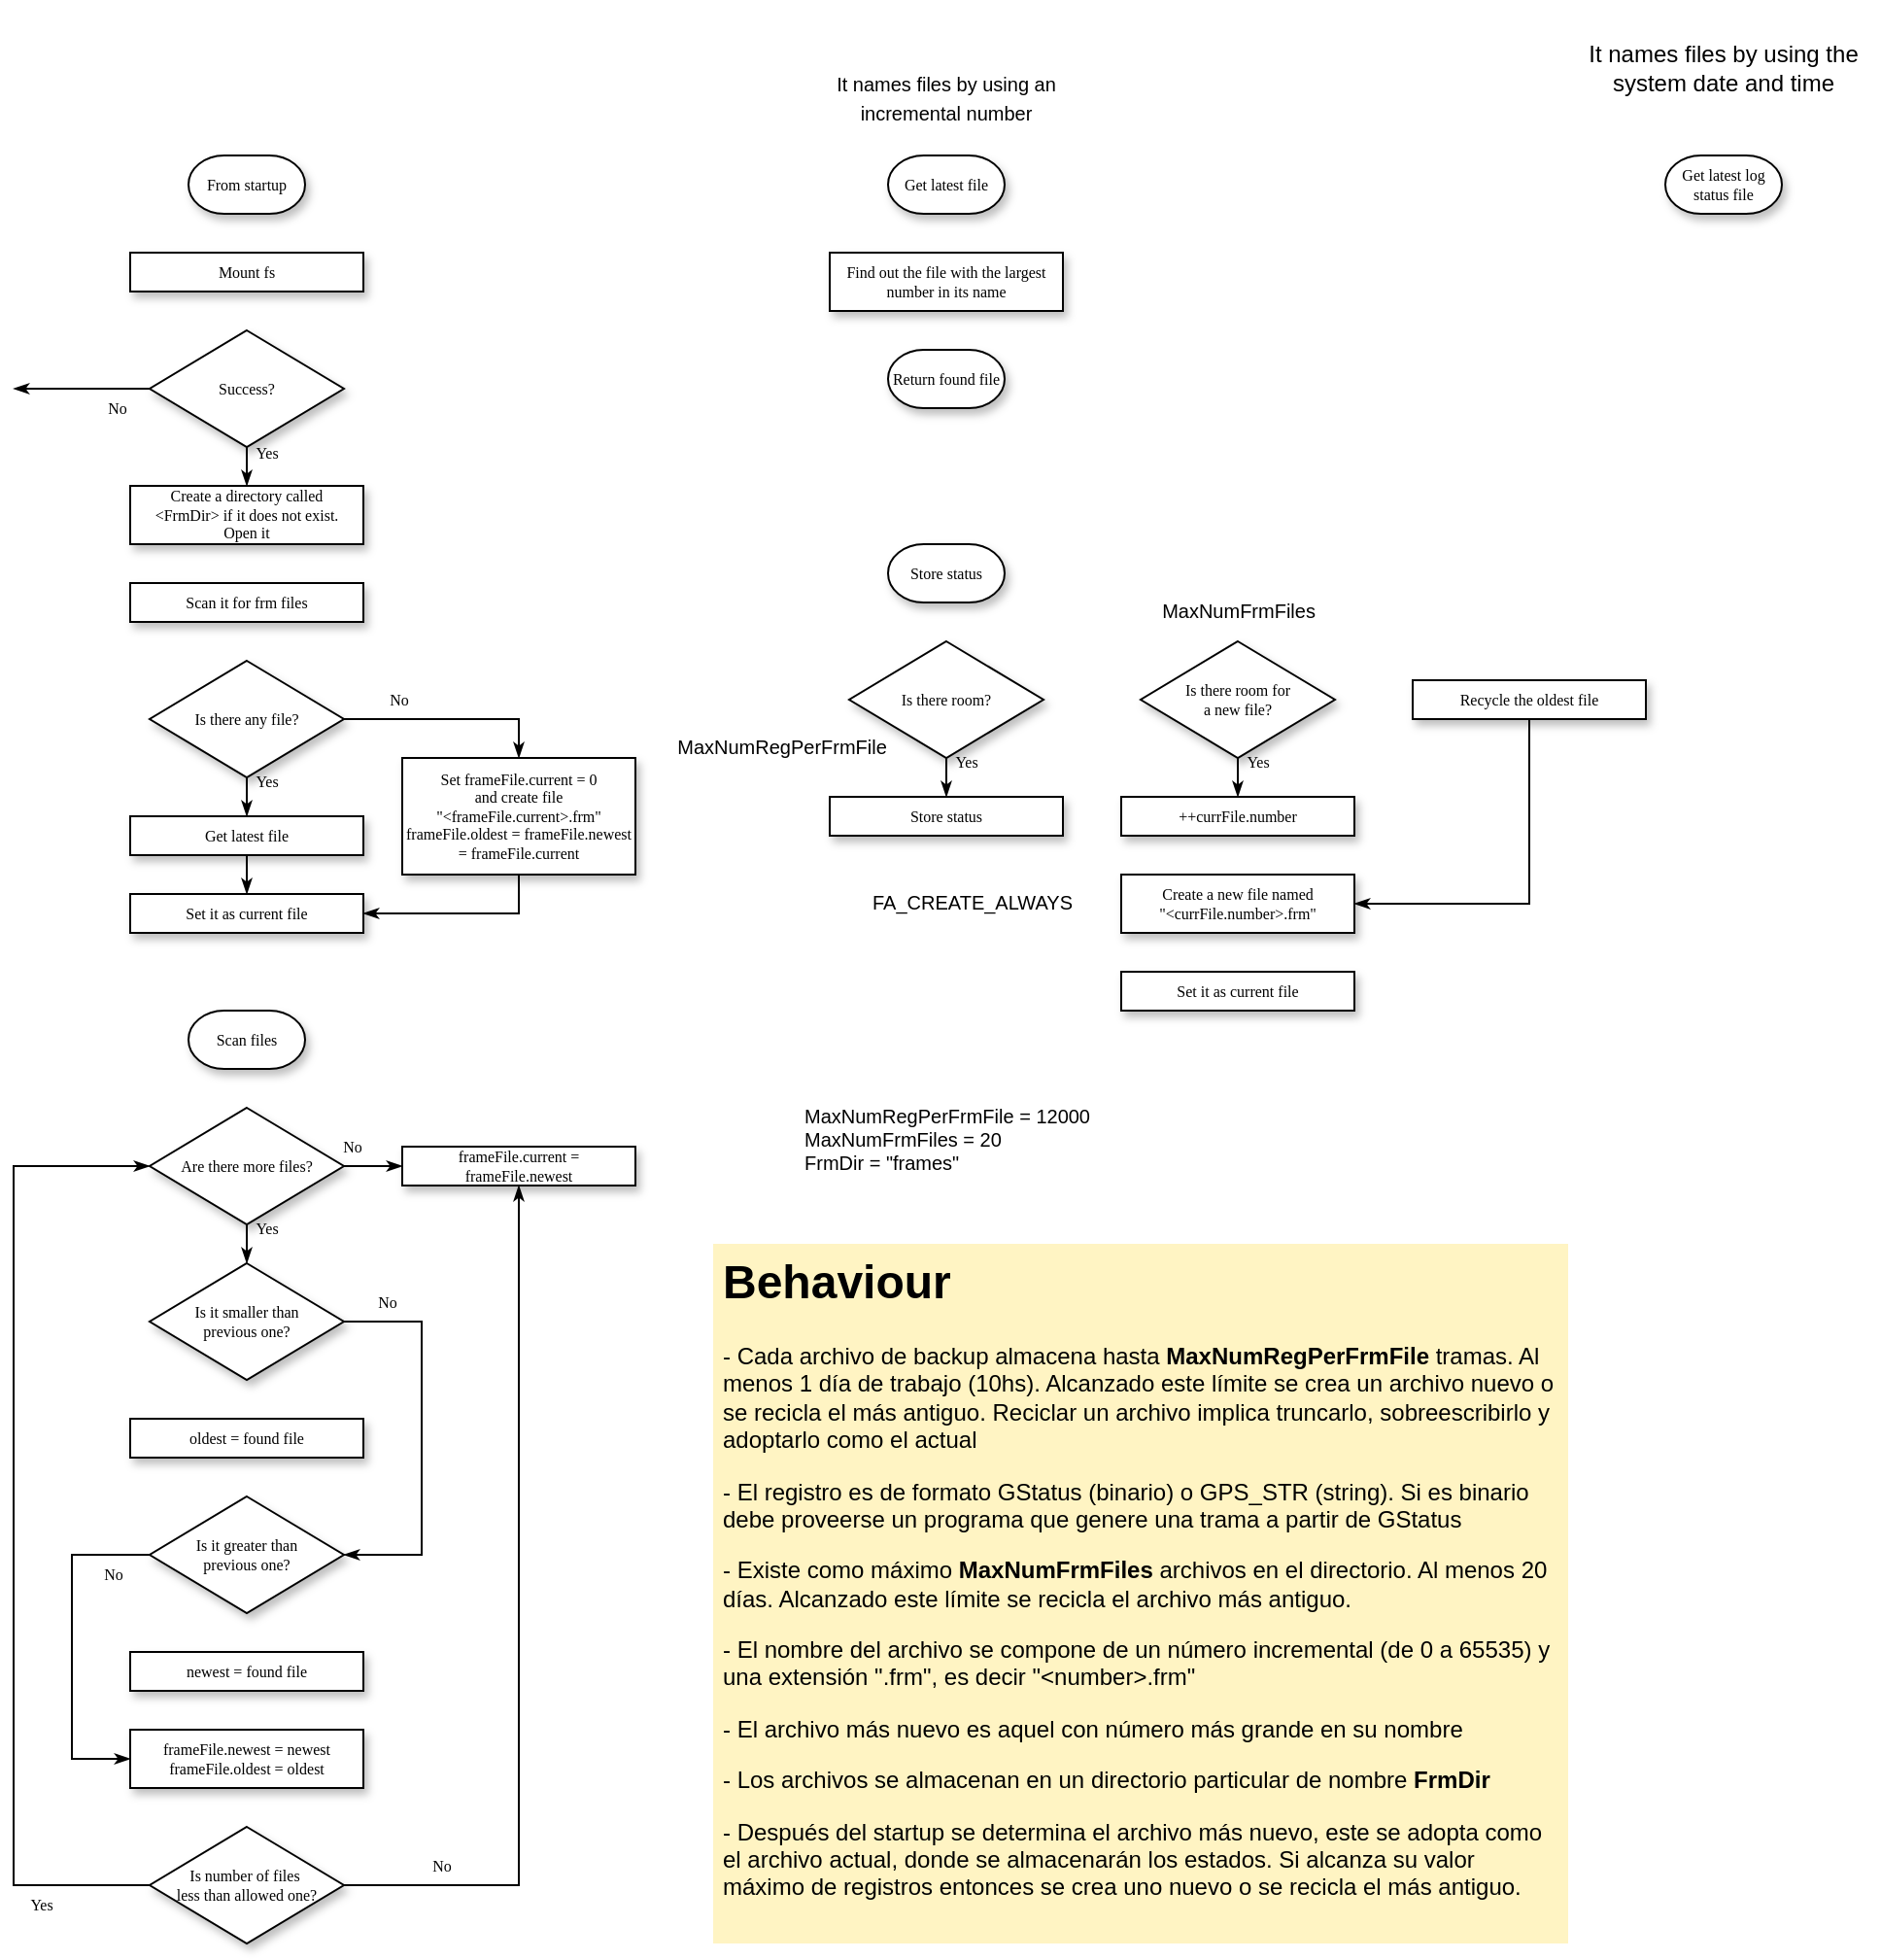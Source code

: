 <mxfile version="12.6.5" type="device" pages="2"><diagram name="Page-1" id="edf60f1a-56cd-e834-aa8a-f176f3a09ee4"><mxGraphModel dx="1595" dy="825" grid="1" gridSize="10" guides="1" tooltips="1" connect="1" arrows="1" fold="1" page="1" pageScale="1" pageWidth="1100" pageHeight="850" background="#ffffff" math="0" shadow="0"><root><mxCell id="0"/><mxCell id="1" parent="0"/><mxCell id="60e70716793133e9-33" value="Yes" style="edgeStyle=orthogonalEdgeStyle;rounded=0;html=1;labelBackgroundColor=none;startSize=5;endArrow=classicThin;endFill=1;endSize=5;jettySize=auto;orthogonalLoop=1;strokeWidth=1;fontFamily=Verdana;fontSize=8;entryX=0.5;entryY=0;entryDx=0;entryDy=0;exitX=0.5;exitY=1;exitDx=0;exitDy=0;" parent="1" source="wxF6XqO7eJnCS1Z-WeZm-8" target="wxF6XqO7eJnCS1Z-WeZm-3" edge="1"><mxGeometry x="-0.778" y="10" relative="1" as="geometry"><mxPoint as="offset"/><mxPoint x="40.0" y="400" as="targetPoint"/></mxGeometry></mxCell><mxCell id="60e70716793133e9-38" style="edgeStyle=orthogonalEdgeStyle;rounded=0;html=1;labelBackgroundColor=none;startSize=5;endArrow=classicThin;endFill=1;endSize=5;jettySize=auto;orthogonalLoop=1;strokeWidth=1;fontFamily=Verdana;fontSize=8;exitX=0.5;exitY=1;exitDx=0;exitDy=0;entryX=1;entryY=0.5;entryDx=0;entryDy=0;" parent="1" source="l5rahd_o4V63Si8NXiFi-1" target="wxF6XqO7eJnCS1Z-WeZm-7" edge="1"><mxGeometry relative="1" as="geometry"><Array as="points"><mxPoint x="300" y="510"/></Array></mxGeometry></mxCell><mxCell id="wxF6XqO7eJnCS1Z-WeZm-1" value="Mount fs" style="whiteSpace=wrap;html=1;rounded=0;shadow=1;labelBackgroundColor=none;strokeWidth=1;fontFamily=Verdana;fontSize=8;align=center;" parent="1" vertex="1"><mxGeometry x="100" y="170" width="120" height="20" as="geometry"/></mxCell><mxCell id="wxF6XqO7eJnCS1Z-WeZm-2" value="From startup" style="strokeWidth=1;html=1;shape=mxgraph.flowchart.terminator;whiteSpace=wrap;rounded=0;shadow=1;labelBackgroundColor=none;fontFamily=Verdana;fontSize=8;align=center;" parent="1" vertex="1"><mxGeometry x="130" y="120" width="60" height="30" as="geometry"/></mxCell><mxCell id="wxF6XqO7eJnCS1Z-WeZm-3" value="Get latest file" style="whiteSpace=wrap;html=1;rounded=0;shadow=1;labelBackgroundColor=none;strokeWidth=1;fontFamily=Verdana;fontSize=8;align=center;" parent="1" vertex="1"><mxGeometry x="100" y="460" width="120" height="20" as="geometry"/></mxCell><mxCell id="wxF6XqO7eJnCS1Z-WeZm-5" value="Get latest file" style="strokeWidth=1;html=1;shape=mxgraph.flowchart.terminator;whiteSpace=wrap;rounded=0;shadow=1;labelBackgroundColor=none;fontFamily=Verdana;fontSize=8;align=center;" parent="1" vertex="1"><mxGeometry x="490" y="120" width="60" height="30" as="geometry"/></mxCell><mxCell id="wxF6XqO7eJnCS1Z-WeZm-6" value="Find out the file with the largest number in its name" style="whiteSpace=wrap;html=1;rounded=0;shadow=1;labelBackgroundColor=none;strokeWidth=1;fontFamily=Verdana;fontSize=8;align=center;" parent="1" vertex="1"><mxGeometry x="460" y="170" width="120" height="30" as="geometry"/></mxCell><mxCell id="wxF6XqO7eJnCS1Z-WeZm-7" value="Set it as current file" style="whiteSpace=wrap;html=1;rounded=0;shadow=1;labelBackgroundColor=none;strokeWidth=1;fontFamily=Verdana;fontSize=8;align=center;" parent="1" vertex="1"><mxGeometry x="100" y="500" width="120" height="20" as="geometry"/></mxCell><mxCell id="wxF6XqO7eJnCS1Z-WeZm-8" value="Is there any file?" style="rhombus;whiteSpace=wrap;html=1;rounded=0;shadow=1;labelBackgroundColor=none;strokeWidth=1;fontFamily=Verdana;fontSize=8;align=center;" parent="1" vertex="1"><mxGeometry x="110" y="380" width="100" height="60" as="geometry"/></mxCell><mxCell id="l5rahd_o4V63Si8NXiFi-1" value="Set frameFile.current = 0 &lt;br&gt;and create file &lt;br&gt;&quot;&amp;lt;frameFile.current&amp;gt;.frm&quot;&lt;br&gt;frameFile.oldest =&amp;nbsp;frameFile.newest = frameFile.current" style="whiteSpace=wrap;html=1;rounded=0;shadow=1;labelBackgroundColor=none;strokeWidth=1;fontFamily=Verdana;fontSize=8;align=center;" parent="1" vertex="1"><mxGeometry x="240" y="430" width="120" height="60" as="geometry"/></mxCell><mxCell id="l5rahd_o4V63Si8NXiFi-2" value="No" style="edgeStyle=orthogonalEdgeStyle;rounded=0;html=1;labelBackgroundColor=none;startSize=5;endArrow=classicThin;endFill=1;endSize=5;jettySize=auto;orthogonalLoop=1;strokeWidth=1;fontFamily=Verdana;fontSize=8;entryX=0.5;entryY=0;entryDx=0;entryDy=0;exitX=1;exitY=0.5;exitDx=0;exitDy=0;" parent="1" source="wxF6XqO7eJnCS1Z-WeZm-8" target="l5rahd_o4V63Si8NXiFi-1" edge="1"><mxGeometry x="-0.5" y="10" relative="1" as="geometry"><mxPoint as="offset"/><mxPoint x="-100" y="430" as="sourcePoint"/><mxPoint x="-100" y="470" as="targetPoint"/></mxGeometry></mxCell><mxCell id="l5rahd_o4V63Si8NXiFi-3" style="edgeStyle=orthogonalEdgeStyle;rounded=0;html=1;labelBackgroundColor=none;startSize=5;endArrow=classicThin;endFill=1;endSize=5;jettySize=auto;orthogonalLoop=1;strokeWidth=1;fontFamily=Verdana;fontSize=8;entryX=0.5;entryY=0;entryDx=0;entryDy=0;exitX=0.5;exitY=1;exitDx=0;exitDy=0;" parent="1" source="wxF6XqO7eJnCS1Z-WeZm-3" target="wxF6XqO7eJnCS1Z-WeZm-7" edge="1"><mxGeometry relative="1" as="geometry"><mxPoint x="-90" y="330" as="sourcePoint"/><mxPoint x="-90" y="380" as="targetPoint"/></mxGeometry></mxCell><mxCell id="l5rahd_o4V63Si8NXiFi-4" value="&lt;span&gt;Success?&lt;/span&gt;" style="rhombus;whiteSpace=wrap;html=1;rounded=0;shadow=1;labelBackgroundColor=none;strokeWidth=1;fontFamily=Verdana;fontSize=8;align=center;" parent="1" vertex="1"><mxGeometry x="110" y="210" width="100" height="60" as="geometry"/></mxCell><mxCell id="l5rahd_o4V63Si8NXiFi-6" value="Yes" style="edgeStyle=orthogonalEdgeStyle;rounded=0;html=1;labelBackgroundColor=none;startSize=5;endArrow=classicThin;endFill=1;endSize=5;jettySize=auto;orthogonalLoop=1;strokeWidth=1;fontFamily=Verdana;fontSize=8;" parent="1" source="l5rahd_o4V63Si8NXiFi-4" edge="1"><mxGeometry x="-0.778" y="10" relative="1" as="geometry"><mxPoint as="offset"/><mxPoint x="170" y="390" as="sourcePoint"/><mxPoint x="160" y="290" as="targetPoint"/></mxGeometry></mxCell><mxCell id="l5rahd_o4V63Si8NXiFi-7" value="No" style="edgeStyle=orthogonalEdgeStyle;rounded=0;html=1;labelBackgroundColor=none;startSize=5;endArrow=classicThin;endFill=1;endSize=5;jettySize=auto;orthogonalLoop=1;strokeWidth=1;fontFamily=Verdana;fontSize=8;exitX=0;exitY=0.5;exitDx=0;exitDy=0;" parent="1" source="l5rahd_o4V63Si8NXiFi-4" edge="1"><mxGeometry x="-0.5" y="10" relative="1" as="geometry"><mxPoint as="offset"/><mxPoint x="220" y="330" as="sourcePoint"/><mxPoint x="40" y="240" as="targetPoint"/></mxGeometry></mxCell><mxCell id="l5rahd_o4V63Si8NXiFi-9" value="&lt;font style=&quot;font-size: 10px&quot;&gt;It names files by using an incremental number&lt;/font&gt;" style="text;html=1;strokeColor=none;fillColor=none;align=center;verticalAlign=middle;whiteSpace=wrap;rounded=0;" parent="1" vertex="1"><mxGeometry x="440" y="70" width="160" height="40" as="geometry"/></mxCell><mxCell id="l5rahd_o4V63Si8NXiFi-10" value="Get latest log status file" style="strokeWidth=1;html=1;shape=mxgraph.flowchart.terminator;whiteSpace=wrap;rounded=0;shadow=1;labelBackgroundColor=none;fontFamily=Verdana;fontSize=8;align=center;" parent="1" vertex="1"><mxGeometry x="890" y="120" width="60" height="30" as="geometry"/></mxCell><mxCell id="l5rahd_o4V63Si8NXiFi-11" value="It names files by using the system date and time" style="text;html=1;strokeColor=none;fillColor=none;align=center;verticalAlign=middle;whiteSpace=wrap;rounded=0;" parent="1" vertex="1"><mxGeometry x="840" y="40" width="160" height="70" as="geometry"/></mxCell><mxCell id="l5rahd_o4V63Si8NXiFi-12" value="Store status" style="strokeWidth=1;html=1;shape=mxgraph.flowchart.terminator;whiteSpace=wrap;rounded=0;shadow=1;labelBackgroundColor=none;fontFamily=Verdana;fontSize=8;align=center;" parent="1" vertex="1"><mxGeometry x="490" y="320" width="60" height="30" as="geometry"/></mxCell><mxCell id="l5rahd_o4V63Si8NXiFi-13" value="Store status" style="whiteSpace=wrap;html=1;rounded=0;shadow=1;labelBackgroundColor=none;strokeWidth=1;fontFamily=Verdana;fontSize=8;align=center;" parent="1" vertex="1"><mxGeometry x="460" y="450" width="120" height="20" as="geometry"/></mxCell><mxCell id="l5rahd_o4V63Si8NXiFi-14" value="Return found file" style="strokeWidth=1;html=1;shape=mxgraph.flowchart.terminator;whiteSpace=wrap;rounded=0;shadow=1;labelBackgroundColor=none;fontFamily=Verdana;fontSize=8;align=center;" parent="1" vertex="1"><mxGeometry x="490" y="220" width="60" height="30" as="geometry"/></mxCell><mxCell id="l5rahd_o4V63Si8NXiFi-15" value="Is there room?" style="rhombus;whiteSpace=wrap;html=1;rounded=0;shadow=1;labelBackgroundColor=none;strokeWidth=1;fontFamily=Verdana;fontSize=8;align=center;" parent="1" vertex="1"><mxGeometry x="470" y="370" width="100" height="60" as="geometry"/></mxCell><mxCell id="l5rahd_o4V63Si8NXiFi-16" value="++currFile.number" style="whiteSpace=wrap;html=1;rounded=0;shadow=1;labelBackgroundColor=none;strokeWidth=1;fontFamily=Verdana;fontSize=8;align=center;" parent="1" vertex="1"><mxGeometry x="610" y="450" width="120" height="20" as="geometry"/></mxCell><mxCell id="l5rahd_o4V63Si8NXiFi-17" value="Is there room for &lt;br&gt;a new file?" style="rhombus;whiteSpace=wrap;html=1;rounded=0;shadow=1;labelBackgroundColor=none;strokeWidth=1;fontFamily=Verdana;fontSize=8;align=center;" parent="1" vertex="1"><mxGeometry x="620" y="370" width="100" height="60" as="geometry"/></mxCell><mxCell id="l5rahd_o4V63Si8NXiFi-20" value="Create a new file named &lt;br&gt;&quot;&amp;lt;currFile.number&amp;gt;.frm&quot;" style="whiteSpace=wrap;html=1;rounded=0;shadow=1;labelBackgroundColor=none;strokeWidth=1;fontFamily=Verdana;fontSize=8;align=center;" parent="1" vertex="1"><mxGeometry x="610" y="490" width="120" height="30" as="geometry"/></mxCell><mxCell id="l5rahd_o4V63Si8NXiFi-21" value="&lt;font style=&quot;font-size: 10px&quot;&gt;FA_CREATE_ALWAYS&lt;/font&gt;" style="text;html=1;" parent="1" vertex="1"><mxGeometry x="480" y="490" width="130" height="30" as="geometry"/></mxCell><mxCell id="l5rahd_o4V63Si8NXiFi-22" value="Set it as current file" style="whiteSpace=wrap;html=1;rounded=0;shadow=1;labelBackgroundColor=none;strokeWidth=1;fontFamily=Verdana;fontSize=8;align=center;" parent="1" vertex="1"><mxGeometry x="610" y="540" width="120" height="20" as="geometry"/></mxCell><mxCell id="l5rahd_o4V63Si8NXiFi-25" value="Yes" style="edgeStyle=orthogonalEdgeStyle;rounded=0;html=1;labelBackgroundColor=none;startSize=5;endArrow=classicThin;endFill=1;endSize=5;jettySize=auto;orthogonalLoop=1;strokeWidth=1;fontFamily=Verdana;fontSize=8;entryX=0.5;entryY=0;entryDx=0;entryDy=0;" parent="1" target="l5rahd_o4V63Si8NXiFi-13" edge="1"><mxGeometry x="-0.778" y="10" relative="1" as="geometry"><mxPoint as="offset"/><mxPoint x="520" y="430" as="sourcePoint"/><mxPoint x="170" y="380" as="targetPoint"/></mxGeometry></mxCell><mxCell id="l5rahd_o4V63Si8NXiFi-26" value="Yes" style="edgeStyle=orthogonalEdgeStyle;rounded=0;html=1;labelBackgroundColor=none;startSize=5;endArrow=classicThin;endFill=1;endSize=5;jettySize=auto;orthogonalLoop=1;strokeWidth=1;fontFamily=Verdana;fontSize=8;entryX=0.5;entryY=0;entryDx=0;entryDy=0;exitX=0.5;exitY=1;exitDx=0;exitDy=0;" parent="1" source="l5rahd_o4V63Si8NXiFi-17" target="l5rahd_o4V63Si8NXiFi-16" edge="1"><mxGeometry x="-0.778" y="10" relative="1" as="geometry"><mxPoint as="offset"/><mxPoint x="530" y="440" as="sourcePoint"/><mxPoint x="530" y="460" as="targetPoint"/></mxGeometry></mxCell><mxCell id="l5rahd_o4V63Si8NXiFi-27" value="Recycle the oldest file" style="whiteSpace=wrap;html=1;rounded=0;shadow=1;labelBackgroundColor=none;strokeWidth=1;fontFamily=Verdana;fontSize=8;align=center;" parent="1" vertex="1"><mxGeometry x="760" y="390" width="120" height="20" as="geometry"/></mxCell><mxCell id="l5rahd_o4V63Si8NXiFi-28" value="&lt;font style=&quot;font-size: 10px&quot;&gt;MaxNumFrmFiles&lt;/font&gt;" style="text;html=1;align=center;" parent="1" vertex="1"><mxGeometry x="605" y="340" width="130" height="30" as="geometry"/></mxCell><mxCell id="l5rahd_o4V63Si8NXiFi-29" value="&lt;font style=&quot;font-size: 10px&quot;&gt;MaxNumRegPerFrmFile&lt;/font&gt;" style="text;html=1;align=center;" parent="1" vertex="1"><mxGeometry x="370" y="410" width="130" height="30" as="geometry"/></mxCell><mxCell id="l5rahd_o4V63Si8NXiFi-30" style="edgeStyle=orthogonalEdgeStyle;rounded=0;html=1;labelBackgroundColor=none;startSize=5;endArrow=classicThin;endFill=1;endSize=5;jettySize=auto;orthogonalLoop=1;strokeWidth=1;fontFamily=Verdana;fontSize=8;exitX=0.5;exitY=1;exitDx=0;exitDy=0;entryX=1;entryY=0.5;entryDx=0;entryDy=0;" parent="1" source="l5rahd_o4V63Si8NXiFi-27" target="l5rahd_o4V63Si8NXiFi-20" edge="1"><mxGeometry relative="1" as="geometry"><mxPoint x="310" y="410" as="sourcePoint"/><mxPoint x="230" y="430" as="targetPoint"/><Array as="points"><mxPoint x="820" y="505"/></Array></mxGeometry></mxCell><mxCell id="l5rahd_o4V63Si8NXiFi-31" value="Scan files" style="strokeWidth=1;html=1;shape=mxgraph.flowchart.terminator;whiteSpace=wrap;rounded=0;shadow=1;labelBackgroundColor=none;fontFamily=Verdana;fontSize=8;align=center;" parent="1" vertex="1"><mxGeometry x="130" y="560" width="60" height="30" as="geometry"/></mxCell><mxCell id="l5rahd_o4V63Si8NXiFi-34" value="Create a directory called &lt;br&gt;&amp;lt;FrmDir&amp;gt; if it does not exist.&lt;br&gt;Open it" style="whiteSpace=wrap;html=1;rounded=0;shadow=1;labelBackgroundColor=none;strokeWidth=1;fontFamily=Verdana;fontSize=8;align=center;" parent="1" vertex="1"><mxGeometry x="100" y="290" width="120" height="30" as="geometry"/></mxCell><mxCell id="l5rahd_o4V63Si8NXiFi-37" value="Scan it for frm files" style="whiteSpace=wrap;html=1;rounded=0;shadow=1;labelBackgroundColor=none;strokeWidth=1;fontFamily=Verdana;fontSize=8;align=center;" parent="1" vertex="1"><mxGeometry x="100" y="340" width="120" height="20" as="geometry"/></mxCell><mxCell id="l5rahd_o4V63Si8NXiFi-38" value="Are there more files?" style="rhombus;whiteSpace=wrap;html=1;rounded=0;shadow=1;labelBackgroundColor=none;strokeWidth=1;fontFamily=Verdana;fontSize=8;align=center;" parent="1" vertex="1"><mxGeometry x="110" y="610" width="100" height="60" as="geometry"/></mxCell><mxCell id="l5rahd_o4V63Si8NXiFi-45" value="frameFile.current = frameFile.newest" style="whiteSpace=wrap;html=1;rounded=0;shadow=1;labelBackgroundColor=none;strokeWidth=1;fontFamily=Verdana;fontSize=8;align=center;" parent="1" vertex="1"><mxGeometry x="240" y="630" width="120" height="20" as="geometry"/></mxCell><mxCell id="l5rahd_o4V63Si8NXiFi-47" value="Yes" style="edgeStyle=orthogonalEdgeStyle;rounded=0;html=1;labelBackgroundColor=none;startSize=5;endArrow=classicThin;endFill=1;endSize=5;jettySize=auto;orthogonalLoop=1;strokeWidth=1;fontFamily=Verdana;fontSize=8;entryX=0.5;entryY=0;entryDx=0;entryDy=0;exitX=0.5;exitY=1;exitDx=0;exitDy=0;" parent="1" source="l5rahd_o4V63Si8NXiFi-38" target="l5rahd_o4V63Si8NXiFi-52" edge="1"><mxGeometry x="-0.778" y="10" relative="1" as="geometry"><mxPoint as="offset"/><mxPoint x="170" y="450" as="sourcePoint"/><mxPoint x="160" y="690" as="targetPoint"/></mxGeometry></mxCell><mxCell id="l5rahd_o4V63Si8NXiFi-48" value="Is number of files&amp;nbsp;&lt;br&gt;less than allowed one?" style="rhombus;whiteSpace=wrap;html=1;rounded=0;shadow=1;labelBackgroundColor=none;strokeWidth=1;fontFamily=Verdana;fontSize=8;align=center;" parent="1" vertex="1"><mxGeometry x="110" y="980" width="100" height="60" as="geometry"/></mxCell><mxCell id="l5rahd_o4V63Si8NXiFi-49" value="No" style="edgeStyle=orthogonalEdgeStyle;rounded=0;html=1;labelBackgroundColor=none;startSize=5;endArrow=classicThin;endFill=1;endSize=5;jettySize=auto;orthogonalLoop=1;strokeWidth=1;fontFamily=Verdana;fontSize=8;entryX=0.5;entryY=1;entryDx=0;entryDy=0;exitX=1;exitY=0.5;exitDx=0;exitDy=0;" parent="1" source="l5rahd_o4V63Si8NXiFi-48" target="l5rahd_o4V63Si8NXiFi-45" edge="1"><mxGeometry x="-0.778" y="10" relative="1" as="geometry"><mxPoint as="offset"/><mxPoint x="170" y="680" as="sourcePoint"/><mxPoint x="170" y="700" as="targetPoint"/><Array as="points"><mxPoint x="300" y="1010"/></Array></mxGeometry></mxCell><mxCell id="l5rahd_o4V63Si8NXiFi-50" value="Yes" style="edgeStyle=orthogonalEdgeStyle;rounded=0;html=1;labelBackgroundColor=none;startSize=5;endArrow=classicThin;endFill=1;endSize=5;jettySize=auto;orthogonalLoop=1;strokeWidth=1;fontFamily=Verdana;fontSize=8;entryX=0;entryY=0.5;entryDx=0;entryDy=0;exitX=0;exitY=0.5;exitDx=0;exitDy=0;" parent="1" source="l5rahd_o4V63Si8NXiFi-48" target="l5rahd_o4V63Si8NXiFi-38" edge="1"><mxGeometry x="-0.778" y="10" relative="1" as="geometry"><mxPoint as="offset"/><mxPoint x="180" y="690" as="sourcePoint"/><mxPoint x="180" y="710" as="targetPoint"/><Array as="points"><mxPoint x="40" y="1010"/><mxPoint x="40" y="640"/></Array></mxGeometry></mxCell><mxCell id="l5rahd_o4V63Si8NXiFi-51" value="No" style="edgeStyle=orthogonalEdgeStyle;rounded=0;html=1;labelBackgroundColor=none;startSize=5;endArrow=classicThin;endFill=1;endSize=5;jettySize=auto;orthogonalLoop=1;strokeWidth=1;fontFamily=Verdana;fontSize=8;entryX=0;entryY=0.5;entryDx=0;entryDy=0;exitX=1;exitY=0.5;exitDx=0;exitDy=0;" parent="1" source="l5rahd_o4V63Si8NXiFi-38" target="l5rahd_o4V63Si8NXiFi-45" edge="1"><mxGeometry x="-0.778" y="10" relative="1" as="geometry"><mxPoint as="offset"/><mxPoint x="190" y="700" as="sourcePoint"/><mxPoint x="190" y="720" as="targetPoint"/></mxGeometry></mxCell><mxCell id="l5rahd_o4V63Si8NXiFi-52" value="Is it smaller than &lt;br&gt;previous one?" style="rhombus;whiteSpace=wrap;html=1;rounded=0;shadow=1;labelBackgroundColor=none;strokeWidth=1;fontFamily=Verdana;fontSize=8;align=center;" parent="1" vertex="1"><mxGeometry x="110" y="690" width="100" height="60" as="geometry"/></mxCell><mxCell id="l5rahd_o4V63Si8NXiFi-53" value="oldest = found file" style="whiteSpace=wrap;html=1;rounded=0;shadow=1;labelBackgroundColor=none;strokeWidth=1;fontFamily=Verdana;fontSize=8;align=center;" parent="1" vertex="1"><mxGeometry x="100" y="770" width="120" height="20" as="geometry"/></mxCell><mxCell id="l5rahd_o4V63Si8NXiFi-54" value="Is it greater than &lt;br&gt;previous one?" style="rhombus;whiteSpace=wrap;html=1;rounded=0;shadow=1;labelBackgroundColor=none;strokeWidth=1;fontFamily=Verdana;fontSize=8;align=center;" parent="1" vertex="1"><mxGeometry x="110" y="810" width="100" height="60" as="geometry"/></mxCell><mxCell id="l5rahd_o4V63Si8NXiFi-55" value="newest = found file" style="whiteSpace=wrap;html=1;rounded=0;shadow=1;labelBackgroundColor=none;strokeWidth=1;fontFamily=Verdana;fontSize=8;align=center;" parent="1" vertex="1"><mxGeometry x="100" y="890" width="120" height="20" as="geometry"/></mxCell><mxCell id="l5rahd_o4V63Si8NXiFi-57" value="No" style="edgeStyle=orthogonalEdgeStyle;rounded=0;html=1;labelBackgroundColor=none;startSize=5;endArrow=classicThin;endFill=1;endSize=5;jettySize=auto;orthogonalLoop=1;strokeWidth=1;fontFamily=Verdana;fontSize=8;entryX=1;entryY=0.5;entryDx=0;entryDy=0;exitX=1;exitY=0.5;exitDx=0;exitDy=0;" parent="1" source="l5rahd_o4V63Si8NXiFi-52" target="l5rahd_o4V63Si8NXiFi-54" edge="1"><mxGeometry x="-0.778" y="10" relative="1" as="geometry"><mxPoint as="offset"/><mxPoint x="-100" y="860" as="sourcePoint"/><mxPoint x="-10" y="740" as="targetPoint"/><Array as="points"><mxPoint x="250" y="720"/><mxPoint x="250" y="840"/></Array></mxGeometry></mxCell><mxCell id="l5rahd_o4V63Si8NXiFi-59" value="frameFile.newest = newest&lt;br&gt;frameFile.oldest = oldest" style="whiteSpace=wrap;html=1;rounded=0;shadow=1;labelBackgroundColor=none;strokeWidth=1;fontFamily=Verdana;fontSize=8;align=center;" parent="1" vertex="1"><mxGeometry x="100" y="930" width="120" height="30" as="geometry"/></mxCell><mxCell id="l5rahd_o4V63Si8NXiFi-60" value="No" style="edgeStyle=orthogonalEdgeStyle;rounded=0;html=1;labelBackgroundColor=none;startSize=5;endArrow=classicThin;endFill=1;endSize=5;jettySize=auto;orthogonalLoop=1;strokeWidth=1;fontFamily=Verdana;fontSize=8;entryX=0;entryY=0.5;entryDx=0;entryDy=0;exitX=0;exitY=0.5;exitDx=0;exitDy=0;" parent="1" source="l5rahd_o4V63Si8NXiFi-54" target="l5rahd_o4V63Si8NXiFi-59" edge="1"><mxGeometry x="-0.778" y="10" relative="1" as="geometry"><mxPoint as="offset"/><mxPoint x="220" y="730" as="sourcePoint"/><mxPoint x="220" y="850" as="targetPoint"/><Array as="points"><mxPoint x="70" y="840"/><mxPoint x="70" y="945"/></Array></mxGeometry></mxCell><mxCell id="l5rahd_o4V63Si8NXiFi-62" value="&lt;div style=&quot;text-align: left&quot;&gt;&lt;span style=&quot;font-size: 10px&quot;&gt;MaxNumRegPerFrmFile = 12000&lt;/span&gt;&lt;/div&gt;&lt;font style=&quot;font-size: 10px&quot;&gt;&lt;div style=&quot;text-align: left&quot;&gt;&lt;span&gt;MaxNumFrmFiles = 20&lt;/span&gt;&lt;/div&gt;&lt;div style=&quot;text-align: left&quot;&gt;&lt;span&gt;FrmDir = &quot;frames&quot;&lt;/span&gt;&lt;/div&gt;&lt;/font&gt;" style="text;html=1;align=center;" parent="1" vertex="1"><mxGeometry x="440" y="600" width="160" height="50" as="geometry"/></mxCell><mxCell id="BhNZi4KEWtMACMjWa3mO-1" value="&lt;h1&gt;Behaviour&lt;/h1&gt;&lt;p&gt;- Cada archivo de backup almacena hasta&amp;nbsp;&lt;span style=&quot;text-align: center ; white-space: nowrap&quot;&gt;&lt;font style=&quot;font-size: 12px&quot;&gt;&lt;b&gt;MaxNumRegPerFrmFile&lt;/b&gt;&lt;/font&gt;&lt;/span&gt;&amp;nbsp;tramas. Al menos 1 día de trabajo (10hs). Alcanzado este límite se crea un archivo nuevo o se recicla el más antiguo. Reciclar un archivo implica truncarlo, sobreescribirlo y adoptarlo como el actual&lt;/p&gt;&lt;p&gt;&lt;span&gt;- El registro es de formato GStatus (binario) o GPS_STR (string). Si es binario debe proveerse un programa que genere una trama a partir de GStatus&lt;/span&gt;&lt;br&gt;&lt;/p&gt;&lt;p&gt;- Existe como máximo &lt;b&gt;MaxNumFrmFiles&lt;/b&gt; archivos en el directorio. Al menos 20 días. Alcanzado este límite se recicla el archivo más antiguo.&lt;/p&gt;&lt;p&gt;- El nombre del archivo se compone de un número incremental (de 0 a 65535) y una extensión &quot;.frm&quot;, es decir &quot;&amp;lt;number&amp;gt;.frm&quot;&lt;/p&gt;&lt;p&gt;- El archivo más nuevo es aquel con número más grande en su nombre&lt;/p&gt;&lt;p&gt;- Los archivos se almacenan en un directorio particular de nombre &lt;b&gt;FrmDir&lt;/b&gt;&lt;/p&gt;&lt;p&gt;- Después del startup se determina el archivo más nuevo, este se adopta como el archivo actual, donde se almacenarán los estados. Si alcanza su valor máximo de registros entonces se crea uno nuevo o se recicla el más antiguo.&lt;/p&gt;&lt;p&gt;&lt;br&gt;&lt;/p&gt;" style="text;html=1;strokeColor=none;fillColor=#FFF4C3;spacing=5;spacingTop=-20;whiteSpace=wrap;overflow=hidden;rounded=0;shadow=0;" vertex="1" parent="1"><mxGeometry x="400" y="680" width="440" height="360" as="geometry"/></mxCell></root></mxGraphModel></diagram><diagram id="r99YTkGZ6z6NBITeRLPi" name="Page-2"><mxGraphModel dx="1595" dy="825" grid="1" gridSize="10" guides="1" tooltips="1" connect="1" arrows="1" fold="1" page="1" pageScale="1" pageWidth="850" pageHeight="1100" math="0" shadow="0"><root><mxCell id="yR3Oiy5aS4FVD0-bEKZM-0"/><mxCell id="yR3Oiy5aS4FVD0-bEKZM-1" parent="yR3Oiy5aS4FVD0-bEKZM-0"/></root></mxGraphModel></diagram></mxfile>